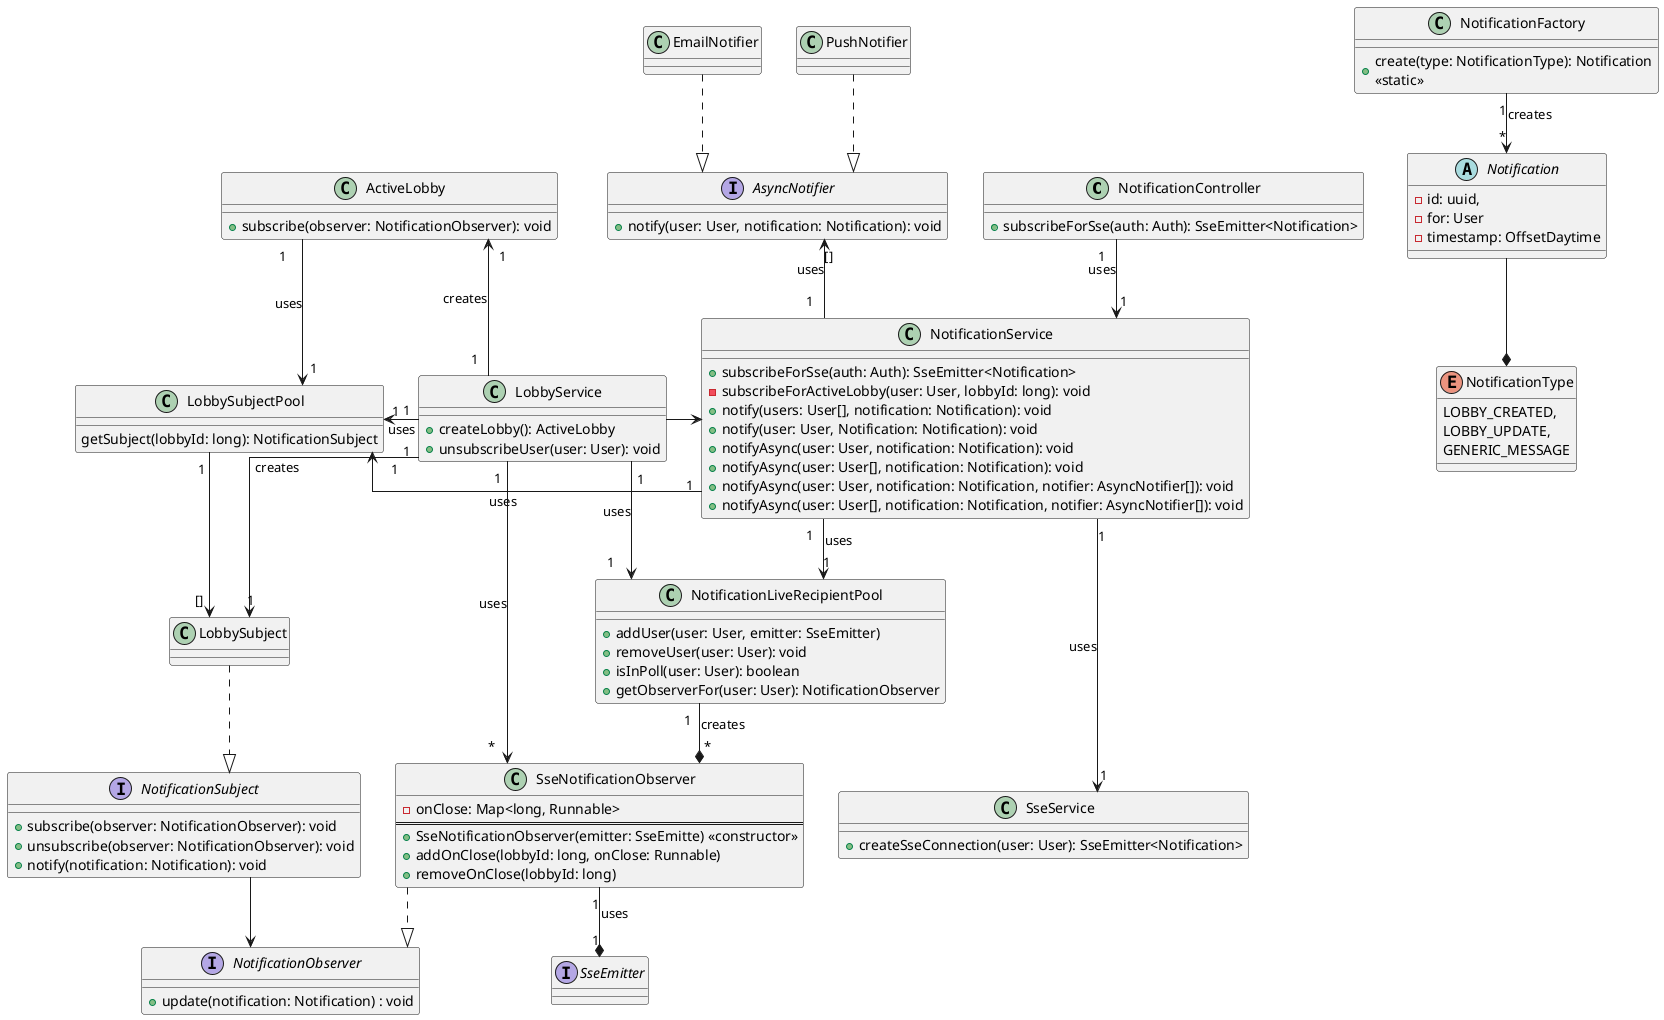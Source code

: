    @startuml notifications

skinparam linetype polyline
skinparam linetype ortho

class NotificationController {
    + subscribeForSse(auth: Auth): SseEmitter<Notification>
}

class SseService {
    + createSseConnection(user: User): SseEmitter<Notification>
}

class NotificationService {
    + subscribeForSse(auth: Auth): SseEmitter<Notification>
    - subscribeForActiveLobby(user: User, lobbyId: long): void
    + notify(users: User[], notification: Notification): void
    + notify(user: User, Notification: Notification): void
    + notifyAsync(user: User, notification: Notification): void
    + notifyAsync(user: User[], notification: Notification): void
    + notifyAsync(user: User, notification: Notification, notifier: AsyncNotifier[]): void
    + notifyAsync(user: User[], notification: Notification, notifier: AsyncNotifier[]): void
}

class NotificationLiveRecipientPool {
    + addUser(user: User, emitter: SseEmitter)
    + removeUser(user: User): void
    + isInPoll(user: User): boolean
    + getObserverFor(user: User): NotificationObserver
}

interface SseEmitter {
}

class LobbySubjectPool {
    getSubject(lobbyId: long): NotificationSubject
}

class LobbyService {
    + createLobby(): ActiveLobby
    + unsubscribeUser(user: User): void
}

interface NotificationObserver {
    + update(notification: Notification) : void
}

interface NotificationSubject {
    + subscribe(observer: NotificationObserver): void
    + unsubscribe(observer: NotificationObserver): void
    + notify(notification: Notification): void
}

class SseNotificationObserver {
    - onClose: Map<long, Runnable>
    ==
    + SseNotificationObserver(emitter: SseEmitte) <<constructor>>
    + addOnClose(lobbyId: long, onClose: Runnable)
    + removeOnClose(lobbyId: long)
}

class LobbySubject {
}

interface AsyncNotifier {
    + notify(user: User, notification: Notification): void
}

class EmailNotifier {
}

class PushNotifier {
}

class ActiveLobby {
    + subscribe(observer: NotificationObserver): void
}

LobbyService "1" -> "1" NotificationLiveRecipientPool : uses

NotificationController "1" -down-> "1" NotificationService : uses
NotificationService "1" -down-> "1" NotificationLiveRecipientPool : uses

EmailNotifier .down.|> AsyncNotifier
PushNotifier .down.|> AsyncNotifier

NotificationService "1" -up-> "[]" AsyncNotifier : uses

NotificationService "1" -down--> "1" SseService : uses

LobbySubject .|> NotificationSubject

LobbyService -> NotificationService

SseNotificationObserver "1" -down-* "1" SseEmitter : uses
SseNotificationObserver ..|> NotificationObserver

NotificationSubject -> NotificationObserver

NotificationService "1" -> "1" LobbySubjectPool : uses

LobbyService "1" -down-> "*" SseNotificationObserver : uses

LobbyService "1" -left-> "1" LobbySubjectPool : uses
LobbyService "1" -> "1" LobbySubject : creates

LobbySubjectPool "1" -down-> "[]" LobbySubject

ActiveLobby "1" -down-> "1" LobbySubjectPool : uses

LobbyService "1" -left-> "1" ActiveLobby : creates

NotificationLiveRecipientPool "1" --* "*" SseNotificationObserver : creates

enum NotificationType {
    LOBBY_CREATED,\nLOBBY_UPDATE,\nGENERIC_MESSAGE
}

class NotificationFactory {
    + create(type: NotificationType): Notification\n<<static>>
}

abstract class Notification {
    - id: uuid,
    - for: User
    - timestamp: OffsetDaytime
}

Notification -down-* NotificationType
NotificationFactory "1" -down-> "*" Notification : creates


@enduml